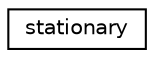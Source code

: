 digraph "Graphical Class Hierarchy"
{
 // LATEX_PDF_SIZE
  edge [fontname="Helvetica",fontsize="10",labelfontname="Helvetica",labelfontsize="10"];
  node [fontname="Helvetica",fontsize="10",shape=record];
  rankdir="LR";
  Node0 [label="stationary",height=0.2,width=0.4,color="black", fillcolor="white", style="filled",URL="$classpFlow_1_1stationary.html",tooltip="stationary model for a wall"];
}

